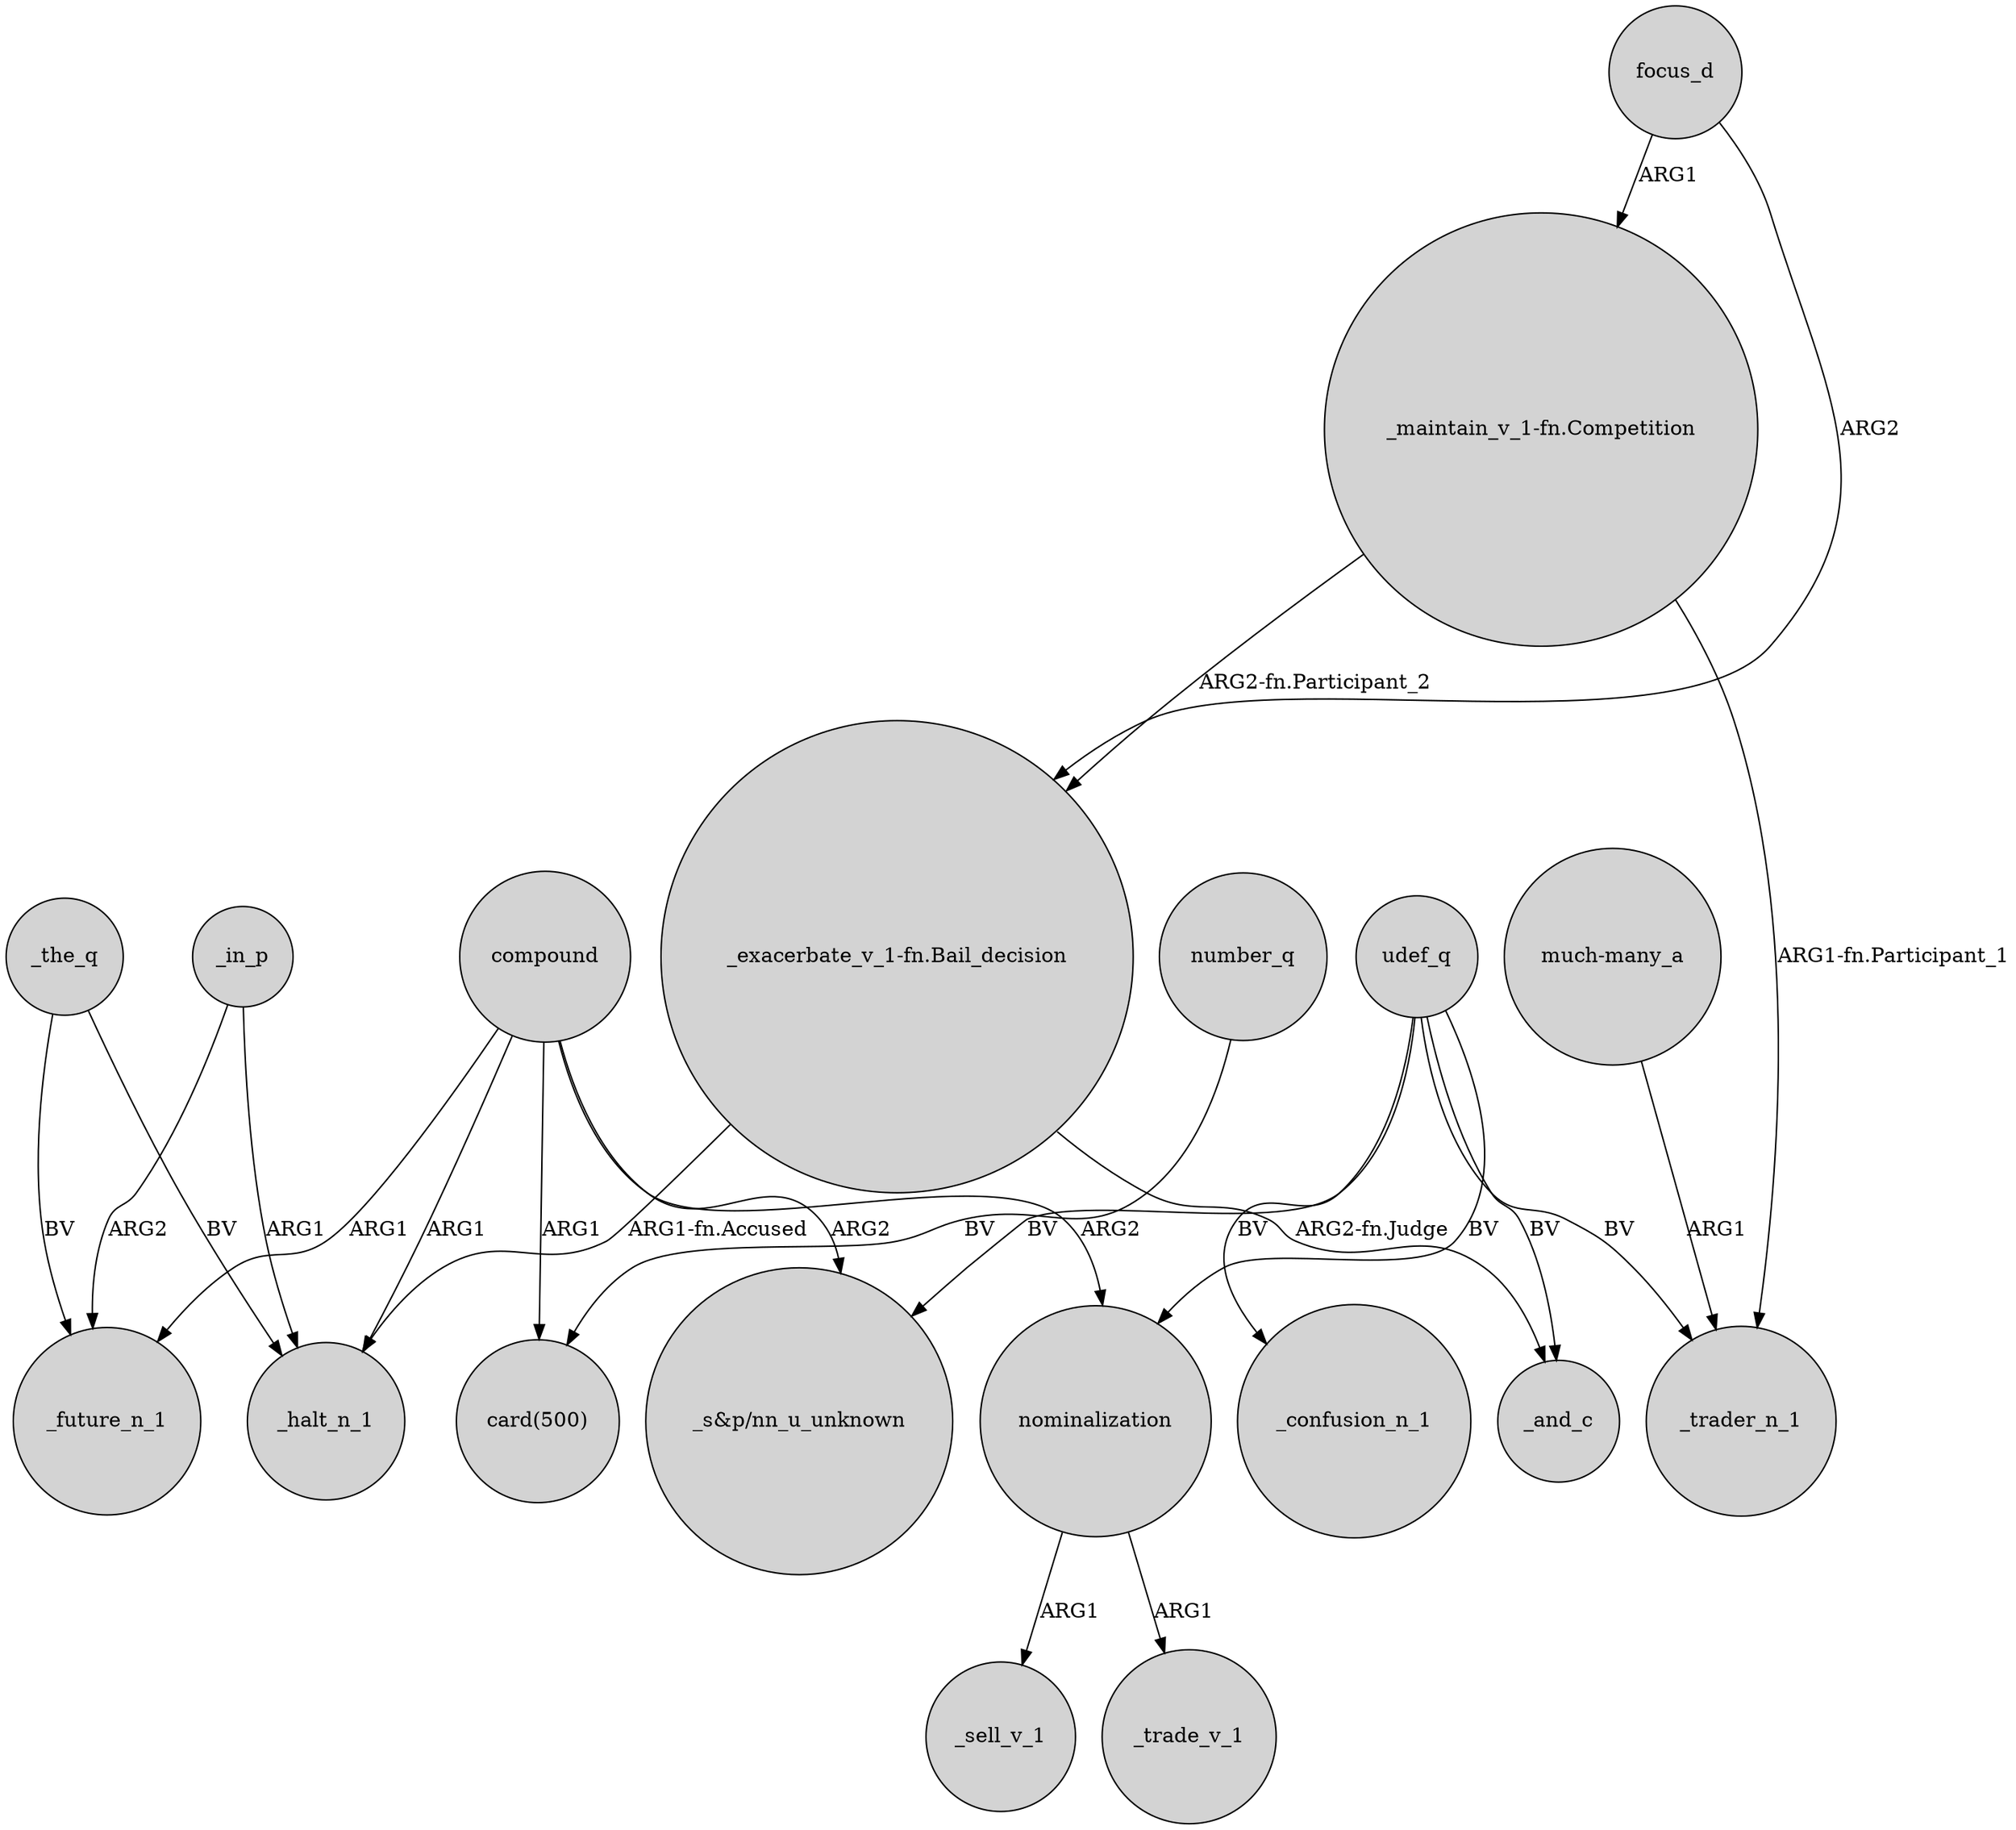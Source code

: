 digraph {
	node [shape=circle style=filled]
	"_maintain_v_1-fn.Competition" -> "_exacerbate_v_1-fn.Bail_decision" [label="ARG2-fn.Participant_2"]
	_in_p -> _halt_n_1 [label=ARG1]
	"_exacerbate_v_1-fn.Bail_decision" -> _halt_n_1 [label="ARG1-fn.Accused"]
	udef_q -> nominalization [label=BV]
	udef_q -> _confusion_n_1 [label=BV]
	compound -> _future_n_1 [label=ARG1]
	udef_q -> _and_c [label=BV]
	compound -> _halt_n_1 [label=ARG1]
	compound -> "_s&p/nn_u_unknown" [label=ARG2]
	compound -> nominalization [label=ARG2]
	udef_q -> _trader_n_1 [label=BV]
	"much-many_a" -> _trader_n_1 [label=ARG1]
	udef_q -> "_s&p/nn_u_unknown" [label=BV]
	compound -> "card(500)" [label=ARG1]
	focus_d -> "_maintain_v_1-fn.Competition" [label=ARG1]
	_the_q -> _future_n_1 [label=BV]
	nominalization -> _sell_v_1 [label=ARG1]
	focus_d -> "_exacerbate_v_1-fn.Bail_decision" [label=ARG2]
	"_maintain_v_1-fn.Competition" -> _trader_n_1 [label="ARG1-fn.Participant_1"]
	_in_p -> _future_n_1 [label=ARG2]
	"_exacerbate_v_1-fn.Bail_decision" -> _and_c [label="ARG2-fn.Judge"]
	_the_q -> _halt_n_1 [label=BV]
	number_q -> "card(500)" [label=BV]
	nominalization -> _trade_v_1 [label=ARG1]
}
